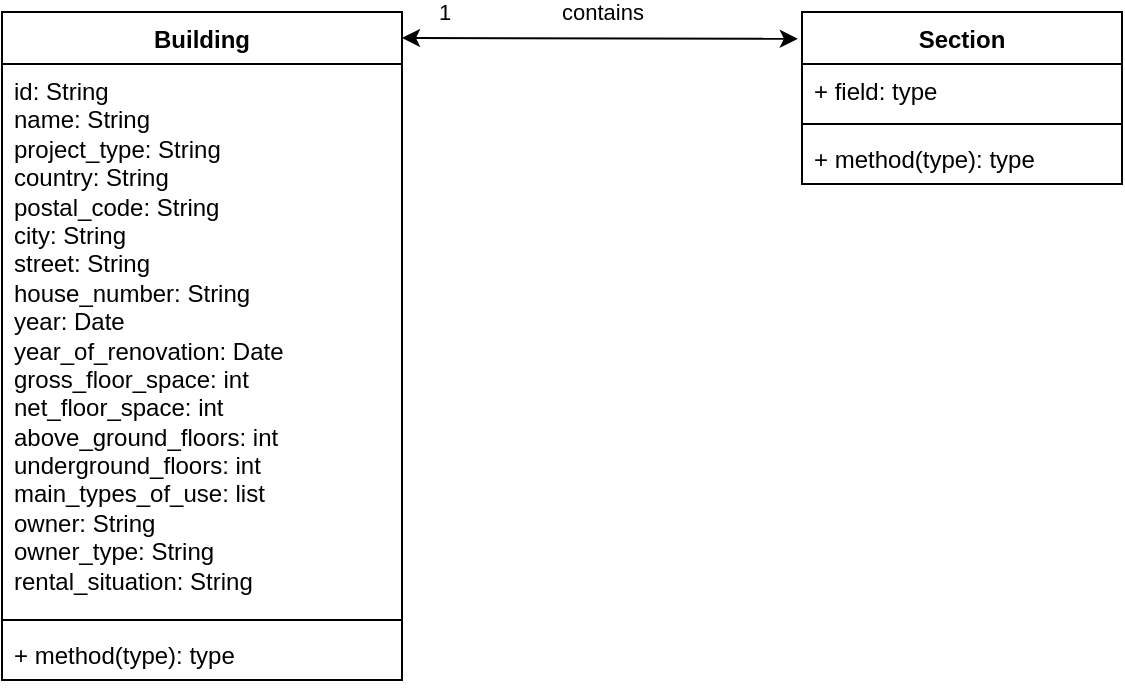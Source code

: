 <mxfile version="21.5.2" type="github">
  <diagram name="Seite-1" id="Pca2x1haqi-EjKuk0Mdo">
    <mxGraphModel dx="1195" dy="652" grid="1" gridSize="10" guides="1" tooltips="1" connect="1" arrows="1" fold="1" page="1" pageScale="1" pageWidth="827" pageHeight="1169" math="0" shadow="0">
      <root>
        <mxCell id="0" />
        <mxCell id="1" parent="0" />
        <mxCell id="jAhXsPHeYYYLabN6XBSm-10" style="rounded=0;orthogonalLoop=1;jettySize=auto;html=1;entryX=-0.013;entryY=0.156;entryDx=0;entryDy=0;entryPerimeter=0;startArrow=classic;startFill=1;" edge="1" parent="1" target="jAhXsPHeYYYLabN6XBSm-6">
          <mxGeometry relative="1" as="geometry">
            <mxPoint x="380" y="133" as="sourcePoint" />
          </mxGeometry>
        </mxCell>
        <mxCell id="jAhXsPHeYYYLabN6XBSm-12" value="contains" style="edgeLabel;html=1;align=center;verticalAlign=middle;resizable=0;points=[];" vertex="1" connectable="0" parent="jAhXsPHeYYYLabN6XBSm-10">
          <mxGeometry x="0.066" y="-4" relative="1" as="geometry">
            <mxPoint x="-6" y="-17" as="offset" />
          </mxGeometry>
        </mxCell>
        <mxCell id="jAhXsPHeYYYLabN6XBSm-13" value="1" style="edgeLabel;html=1;align=center;verticalAlign=middle;resizable=0;points=[];" vertex="1" connectable="0" parent="jAhXsPHeYYYLabN6XBSm-10">
          <mxGeometry x="-0.694" relative="1" as="geometry">
            <mxPoint x="-10" y="-13" as="offset" />
          </mxGeometry>
        </mxCell>
        <mxCell id="jAhXsPHeYYYLabN6XBSm-1" value="Building" style="swimlane;fontStyle=1;align=center;verticalAlign=top;childLayout=stackLayout;horizontal=1;startSize=26;horizontalStack=0;resizeParent=1;resizeParentMax=0;resizeLast=0;collapsible=1;marginBottom=0;whiteSpace=wrap;html=1;" vertex="1" parent="1">
          <mxGeometry x="180" y="120" width="200" height="334" as="geometry">
            <mxRectangle x="180" y="120" width="90" height="30" as="alternateBounds" />
          </mxGeometry>
        </mxCell>
        <mxCell id="jAhXsPHeYYYLabN6XBSm-2" value="id: String&lt;br&gt;name: String&lt;br&gt;project_type: String&lt;br&gt;country: String&lt;br&gt;postal_code: String&lt;br&gt;city: String&lt;br&gt;street: String&lt;br&gt;house_number: String&lt;br&gt;year: Date&lt;br&gt;year_of_renovation: Date&lt;br&gt;gross_floor_space: int&lt;br&gt;net_floor_space: int&lt;br&gt;above_ground_floors: int&lt;br&gt;underground_floors: int&lt;br&gt;main_types_of_use: list&lt;br&gt;owner: String&lt;br&gt;owner_type: String&lt;br&gt;rental_situation: String" style="text;strokeColor=none;fillColor=none;align=left;verticalAlign=top;spacingLeft=4;spacingRight=4;overflow=hidden;rotatable=0;points=[[0,0.5],[1,0.5]];portConstraint=eastwest;whiteSpace=wrap;html=1;" vertex="1" parent="jAhXsPHeYYYLabN6XBSm-1">
          <mxGeometry y="26" width="200" height="274" as="geometry" />
        </mxCell>
        <mxCell id="jAhXsPHeYYYLabN6XBSm-3" value="" style="line;strokeWidth=1;fillColor=none;align=left;verticalAlign=middle;spacingTop=-1;spacingLeft=3;spacingRight=3;rotatable=0;labelPosition=right;points=[];portConstraint=eastwest;strokeColor=inherit;" vertex="1" parent="jAhXsPHeYYYLabN6XBSm-1">
          <mxGeometry y="300" width="200" height="8" as="geometry" />
        </mxCell>
        <mxCell id="jAhXsPHeYYYLabN6XBSm-4" value="+ method(type): type" style="text;strokeColor=none;fillColor=none;align=left;verticalAlign=top;spacingLeft=4;spacingRight=4;overflow=hidden;rotatable=0;points=[[0,0.5],[1,0.5]];portConstraint=eastwest;whiteSpace=wrap;html=1;" vertex="1" parent="jAhXsPHeYYYLabN6XBSm-1">
          <mxGeometry y="308" width="200" height="26" as="geometry" />
        </mxCell>
        <mxCell id="jAhXsPHeYYYLabN6XBSm-6" value="Section" style="swimlane;fontStyle=1;align=center;verticalAlign=top;childLayout=stackLayout;horizontal=1;startSize=26;horizontalStack=0;resizeParent=1;resizeParentMax=0;resizeLast=0;collapsible=1;marginBottom=0;whiteSpace=wrap;html=1;" vertex="1" parent="1">
          <mxGeometry x="580" y="120" width="160" height="86" as="geometry" />
        </mxCell>
        <mxCell id="jAhXsPHeYYYLabN6XBSm-7" value="+ field: type" style="text;strokeColor=none;fillColor=none;align=left;verticalAlign=top;spacingLeft=4;spacingRight=4;overflow=hidden;rotatable=0;points=[[0,0.5],[1,0.5]];portConstraint=eastwest;whiteSpace=wrap;html=1;" vertex="1" parent="jAhXsPHeYYYLabN6XBSm-6">
          <mxGeometry y="26" width="160" height="26" as="geometry" />
        </mxCell>
        <mxCell id="jAhXsPHeYYYLabN6XBSm-8" value="" style="line;strokeWidth=1;fillColor=none;align=left;verticalAlign=middle;spacingTop=-1;spacingLeft=3;spacingRight=3;rotatable=0;labelPosition=right;points=[];portConstraint=eastwest;strokeColor=inherit;" vertex="1" parent="jAhXsPHeYYYLabN6XBSm-6">
          <mxGeometry y="52" width="160" height="8" as="geometry" />
        </mxCell>
        <mxCell id="jAhXsPHeYYYLabN6XBSm-9" value="+ method(type): type" style="text;strokeColor=none;fillColor=none;align=left;verticalAlign=top;spacingLeft=4;spacingRight=4;overflow=hidden;rotatable=0;points=[[0,0.5],[1,0.5]];portConstraint=eastwest;whiteSpace=wrap;html=1;" vertex="1" parent="jAhXsPHeYYYLabN6XBSm-6">
          <mxGeometry y="60" width="160" height="26" as="geometry" />
        </mxCell>
      </root>
    </mxGraphModel>
  </diagram>
</mxfile>
